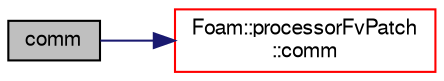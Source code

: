 digraph "comm"
{
  bgcolor="transparent";
  edge [fontname="FreeSans",fontsize="10",labelfontname="FreeSans",labelfontsize="10"];
  node [fontname="FreeSans",fontsize="10",shape=record];
  rankdir="LR";
  Node549 [label="comm",height=0.2,width=0.4,color="black", fillcolor="grey75", style="filled", fontcolor="black"];
  Node549 -> Node550 [color="midnightblue",fontsize="10",style="solid",fontname="FreeSans"];
  Node550 [label="Foam::processorFvPatch\l::comm",height=0.2,width=0.4,color="red",URL="$a22826.html#ae666b18f9314ca62f7640cfa1ec40e54",tooltip="Return communicator used for comms. "];
}
